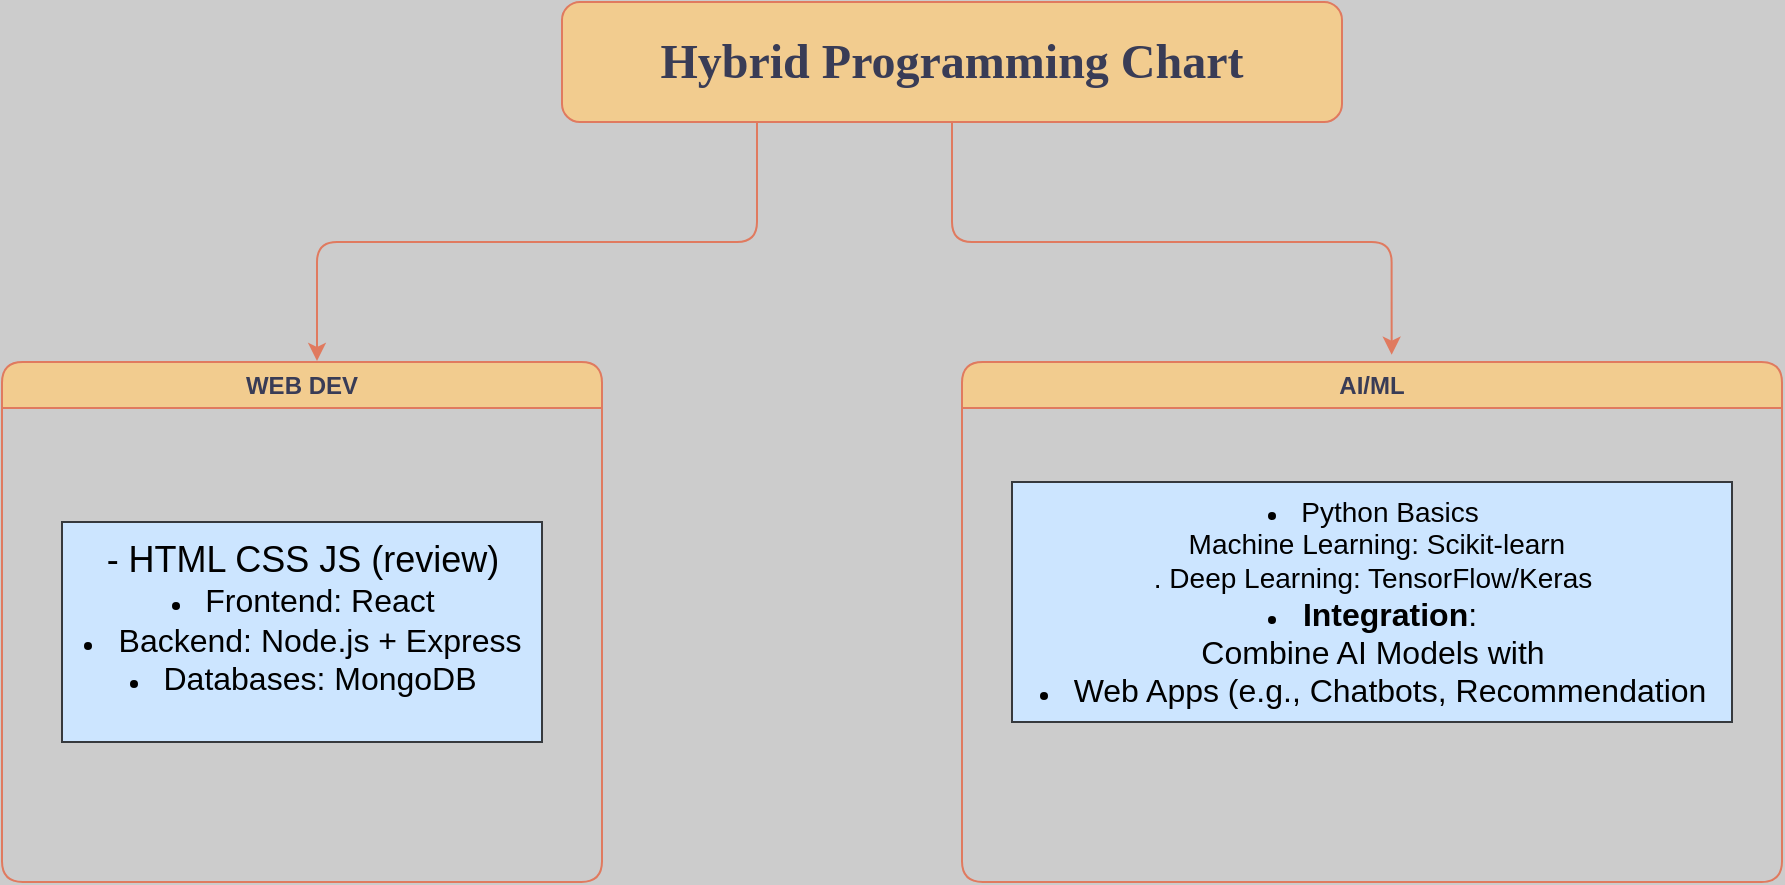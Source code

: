<mxfile version="26.0.5">
  <diagram id="C5RBs43oDa-KdzZeNtuy" name="Page-1">
    <mxGraphModel dx="1050" dy="1691" grid="1" gridSize="10" guides="1" tooltips="1" connect="1" arrows="1" fold="1" page="1" pageScale="1" pageWidth="827" pageHeight="1169" background="#CCCCCC" math="0" shadow="0" adaptiveColors="auto">
      <root>
        <mxCell id="WIyWlLk6GJQsqaUBKTNV-0" />
        <mxCell id="WIyWlLk6GJQsqaUBKTNV-1" parent="WIyWlLk6GJQsqaUBKTNV-0" />
        <mxCell id="RVoqzGz0xDymUPImZWvI-0" value="&lt;font face=&quot;Times New Roman&quot; style=&quot;font-size: 24px;&quot;&gt;&lt;b&gt;Hybrid Programming Chart&lt;/b&gt;&lt;/font&gt;" style="rounded=1;whiteSpace=wrap;html=1;labelBackgroundColor=none;fillColor=#F2CC8F;strokeColor=#E07A5F;fontColor=#393C56;glass=0;shadow=0;" vertex="1" parent="WIyWlLk6GJQsqaUBKTNV-1">
          <mxGeometry x="460" y="-60" width="390" height="60" as="geometry" />
        </mxCell>
        <mxCell id="RVoqzGz0xDymUPImZWvI-4" value="WEB DEV" style="swimlane;whiteSpace=wrap;html=1;startSize=23;labelBackgroundColor=none;fillColor=#F2CC8F;strokeColor=#E07A5F;fontColor=#393C56;rounded=1;" vertex="1" parent="WIyWlLk6GJQsqaUBKTNV-1">
          <mxGeometry x="180" y="120" width="300" height="260" as="geometry">
            <mxRectangle x="150" y="150" width="100" height="30" as="alternateBounds" />
          </mxGeometry>
        </mxCell>
        <mxCell id="RVoqzGz0xDymUPImZWvI-8" value="&lt;font style=&quot;font-size: 18px;&quot;&gt;- HTML CSS JS (review)&lt;/font&gt;&lt;div&gt;&lt;li&gt;&lt;font size=&quot;3&quot;&gt;Frontend: React&lt;/font&gt;&lt;/li&gt;&lt;li&gt;&lt;font size=&quot;3&quot;&gt;Backend: Node.js + Express&lt;/font&gt;&lt;/li&gt;&lt;li&gt;&lt;font size=&quot;3&quot;&gt;Databases: MongoDB&lt;/font&gt;&lt;/li&gt;&lt;/div&gt;&lt;div&gt;&lt;br&gt;&lt;/div&gt;" style="text;html=1;align=center;verticalAlign=middle;resizable=0;points=[];autosize=1;strokeColor=#36393d;fillColor=#cce5ff;labelBackgroundColor=none;rounded=0;" vertex="1" parent="RVoqzGz0xDymUPImZWvI-4">
          <mxGeometry x="30" y="80" width="240" height="110" as="geometry" />
        </mxCell>
        <mxCell id="RVoqzGz0xDymUPImZWvI-5" value="AI/ML" style="swimlane;whiteSpace=wrap;html=1;labelBackgroundColor=none;fillColor=#F2CC8F;strokeColor=#E07A5F;fontColor=#393C56;rounded=1;" vertex="1" parent="WIyWlLk6GJQsqaUBKTNV-1">
          <mxGeometry x="660" y="120" width="410" height="260" as="geometry" />
        </mxCell>
        <mxCell id="RVoqzGz0xDymUPImZWvI-9" value="&lt;li&gt;&lt;font style=&quot;font-size: 14px;&quot;&gt;Python Basics&lt;br&gt;&amp;nbsp;Machine Learning: Scikit-learn&lt;br&gt;. Deep Learning: TensorFlow/Keras&lt;/font&gt;&lt;/li&gt;&lt;li&gt;&lt;font size=&quot;3&quot;&gt;&lt;strong&gt;Integration&lt;/strong&gt;:&lt;br&gt;&amp;nbsp;Combine AI Models with&amp;nbsp;&lt;/font&gt;&lt;/li&gt;&lt;li&gt;&lt;font size=&quot;3&quot;&gt;Web Apps (e.g., Chatbots, Recommendation&lt;/font&gt;&lt;/li&gt;" style="text;html=1;align=center;verticalAlign=middle;resizable=0;points=[];autosize=1;fillColor=#cce5ff;labelBackgroundColor=none;rounded=0;shadow=0;strokeColor=#36393d;glass=0;" vertex="1" parent="RVoqzGz0xDymUPImZWvI-5">
          <mxGeometry x="25" y="60" width="360" height="120" as="geometry" />
        </mxCell>
        <mxCell id="RVoqzGz0xDymUPImZWvI-16" style="edgeStyle=orthogonalEdgeStyle;rounded=1;orthogonalLoop=1;jettySize=auto;html=1;entryX=0.524;entryY=-0.014;entryDx=0;entryDy=0;entryPerimeter=0;labelBackgroundColor=none;strokeColor=#E07A5F;fontColor=default;" edge="1" parent="WIyWlLk6GJQsqaUBKTNV-1" source="RVoqzGz0xDymUPImZWvI-0" target="RVoqzGz0xDymUPImZWvI-5">
          <mxGeometry relative="1" as="geometry" />
        </mxCell>
        <mxCell id="RVoqzGz0xDymUPImZWvI-17" style="edgeStyle=orthogonalEdgeStyle;rounded=1;orthogonalLoop=1;jettySize=auto;html=1;exitX=0.25;exitY=1;exitDx=0;exitDy=0;entryX=0.525;entryY=-0.002;entryDx=0;entryDy=0;entryPerimeter=0;labelBackgroundColor=none;strokeColor=#E07A5F;fontColor=default;" edge="1" parent="WIyWlLk6GJQsqaUBKTNV-1" source="RVoqzGz0xDymUPImZWvI-0" target="RVoqzGz0xDymUPImZWvI-4">
          <mxGeometry relative="1" as="geometry" />
        </mxCell>
      </root>
    </mxGraphModel>
  </diagram>
</mxfile>
